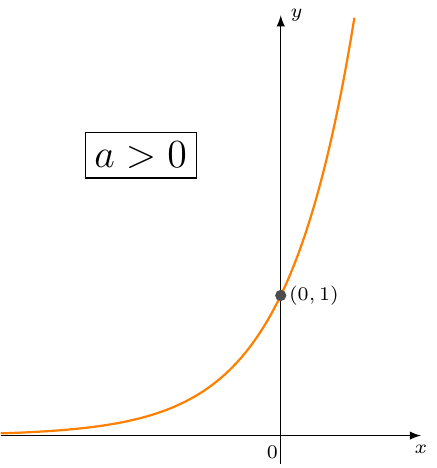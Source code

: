\documentclass[crop]{standalone}
\usepackage[dvipsnames]{xcolor}
\usepackage{tikz}
\usepackage{pgfplots}
\pgfplotsset{compat=1.18}
\usetikzlibrary{shapes.geometric,positioning}
\begin{document}
  \begin{tikzpicture}[font=\scriptsize]
    \begin{axis}[%
      trig format plots=rad,
      axis x line=center,axis y line=center,
      axis equal image,
      % unit vector ratio={1 1},
      xlabel={$x$},ylabel={$y$},
      xlabel style={below},ylabel style={right},
      xmin=-2,xmax=1,
      xtick=\empty,
      xtick style={draw=none},
      extra x ticks={0},
      extra x tick labels={$0$},
      extra x tick style={xticklabel style={xshift=-0.3em,yshift=0.2em}},
      ymin=-0.2,ymax=3,
      restrict y to domain=-0.2:3,
      ytick=\empty,
      ytick style={draw=none},
      axis line style={-latex},
    ]%
      \addplot[mark=none,domain=-2:1,color=orange,thick,samples=1000] {8^x};
      \fill[black!70] (0,1) circle (0.04);
      \node[xshift=1.2em] at (0,1) {$(0,1)$};
      \node[draw] at (-1,2) {\Large$a>0$};
    \end{axis}
  \end{tikzpicture}%
\end{document}